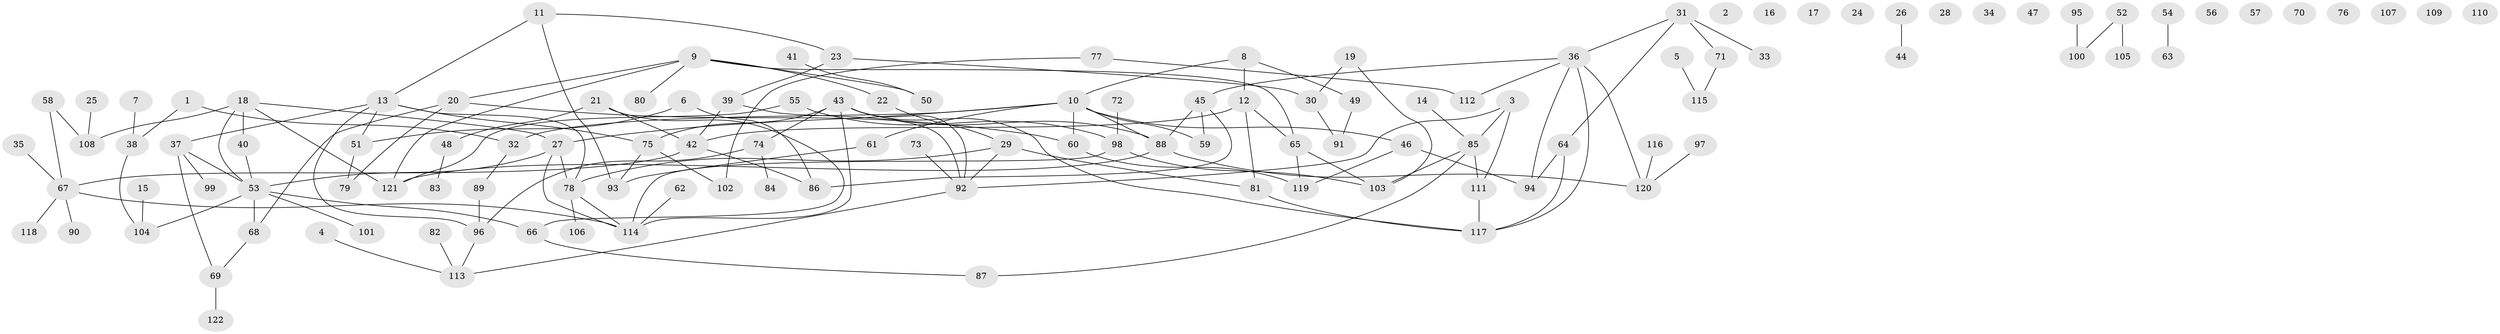 // coarse degree distribution, {2: 0.17647058823529413, 0: 0.17647058823529413, 3: 0.15294117647058825, 1: 0.2235294117647059, 6: 0.058823529411764705, 9: 0.011764705882352941, 4: 0.07058823529411765, 8: 0.047058823529411764, 7: 0.03529411764705882, 5: 0.047058823529411764}
// Generated by graph-tools (version 1.1) at 2025/23/03/03/25 07:23:26]
// undirected, 122 vertices, 150 edges
graph export_dot {
graph [start="1"]
  node [color=gray90,style=filled];
  1;
  2;
  3;
  4;
  5;
  6;
  7;
  8;
  9;
  10;
  11;
  12;
  13;
  14;
  15;
  16;
  17;
  18;
  19;
  20;
  21;
  22;
  23;
  24;
  25;
  26;
  27;
  28;
  29;
  30;
  31;
  32;
  33;
  34;
  35;
  36;
  37;
  38;
  39;
  40;
  41;
  42;
  43;
  44;
  45;
  46;
  47;
  48;
  49;
  50;
  51;
  52;
  53;
  54;
  55;
  56;
  57;
  58;
  59;
  60;
  61;
  62;
  63;
  64;
  65;
  66;
  67;
  68;
  69;
  70;
  71;
  72;
  73;
  74;
  75;
  76;
  77;
  78;
  79;
  80;
  81;
  82;
  83;
  84;
  85;
  86;
  87;
  88;
  89;
  90;
  91;
  92;
  93;
  94;
  95;
  96;
  97;
  98;
  99;
  100;
  101;
  102;
  103;
  104;
  105;
  106;
  107;
  108;
  109;
  110;
  111;
  112;
  113;
  114;
  115;
  116;
  117;
  118;
  119;
  120;
  121;
  122;
  1 -- 32;
  1 -- 38;
  3 -- 85;
  3 -- 92;
  3 -- 111;
  4 -- 113;
  5 -- 115;
  6 -- 51;
  6 -- 86;
  7 -- 38;
  8 -- 10;
  8 -- 12;
  8 -- 49;
  9 -- 20;
  9 -- 22;
  9 -- 50;
  9 -- 65;
  9 -- 80;
  9 -- 121;
  10 -- 27;
  10 -- 32;
  10 -- 46;
  10 -- 59;
  10 -- 60;
  10 -- 61;
  10 -- 88;
  11 -- 13;
  11 -- 23;
  11 -- 93;
  12 -- 42;
  12 -- 65;
  12 -- 81;
  13 -- 37;
  13 -- 51;
  13 -- 75;
  13 -- 78;
  13 -- 96;
  14 -- 85;
  15 -- 104;
  18 -- 27;
  18 -- 40;
  18 -- 53;
  18 -- 108;
  18 -- 121;
  19 -- 30;
  19 -- 103;
  20 -- 60;
  20 -- 68;
  20 -- 79;
  21 -- 42;
  21 -- 48;
  21 -- 66;
  22 -- 29;
  23 -- 30;
  23 -- 39;
  25 -- 108;
  26 -- 44;
  27 -- 53;
  27 -- 78;
  27 -- 114;
  29 -- 78;
  29 -- 81;
  29 -- 92;
  30 -- 91;
  31 -- 33;
  31 -- 36;
  31 -- 64;
  31 -- 71;
  32 -- 89;
  35 -- 67;
  36 -- 45;
  36 -- 94;
  36 -- 112;
  36 -- 117;
  36 -- 120;
  37 -- 53;
  37 -- 69;
  37 -- 99;
  38 -- 104;
  39 -- 42;
  39 -- 92;
  40 -- 53;
  41 -- 50;
  42 -- 67;
  42 -- 86;
  43 -- 74;
  43 -- 75;
  43 -- 88;
  43 -- 92;
  43 -- 114;
  43 -- 117;
  45 -- 59;
  45 -- 86;
  45 -- 88;
  46 -- 94;
  46 -- 119;
  48 -- 83;
  49 -- 91;
  51 -- 79;
  52 -- 100;
  52 -- 105;
  53 -- 66;
  53 -- 68;
  53 -- 101;
  53 -- 104;
  54 -- 63;
  55 -- 98;
  55 -- 121;
  58 -- 67;
  58 -- 108;
  60 -- 119;
  61 -- 93;
  62 -- 114;
  64 -- 94;
  64 -- 117;
  65 -- 103;
  65 -- 119;
  66 -- 87;
  67 -- 90;
  67 -- 114;
  67 -- 118;
  68 -- 69;
  69 -- 122;
  71 -- 115;
  72 -- 98;
  73 -- 92;
  74 -- 84;
  74 -- 96;
  75 -- 93;
  75 -- 102;
  77 -- 102;
  77 -- 112;
  78 -- 106;
  78 -- 114;
  81 -- 117;
  82 -- 113;
  85 -- 87;
  85 -- 103;
  85 -- 111;
  88 -- 120;
  88 -- 121;
  89 -- 96;
  92 -- 113;
  95 -- 100;
  96 -- 113;
  97 -- 120;
  98 -- 103;
  98 -- 114;
  111 -- 117;
  116 -- 120;
}
